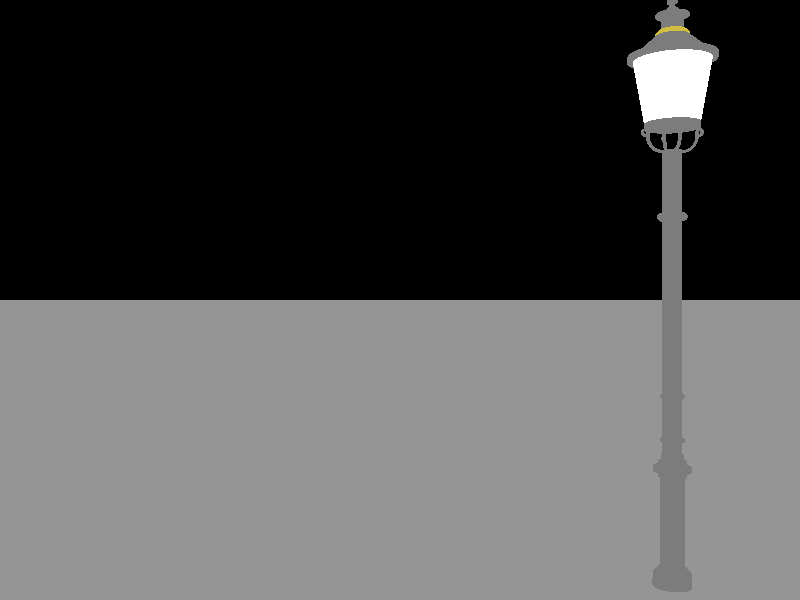 // This work is licensed under the Creative Commons Attribution-ShareAlike 3.0 Unported License.
// To view a copy of this license, visit http://creativecommons.org/licenses/by-sa/3.0/ or send a
// letter to Creative Commons, 444 Castro Street, Suite 900, Mountain View, California, 94041, USA.

// Persistence Of Vision raytracer sample file.
// Description: Old fashioned lamppost on a reflective floor
// File by Anton Raves
//
//  Updated: 2013/02/15 for 3.7
//
// -w320 -h240
// -w800 -h600 +a0.3

#version 3.7;

global_settings {
  assumed_gamma 1.0
  max_trace_level 5
}

#include "shapes.inc"
#include "colors.inc"

#declare Use_Arealights = true;
#if(Use_Arealights=false)
    #debug "Try Use_Arealights=true\n"
#end

camera
{
  location  <0, 95, -475>
  angle 50 // direction 1.4*z
  up        y
  right     x*image_width/image_height
  look_at   <0, 95, 0>
}


light_source { <190, 679, -250> color White
#if(Use_Arealights)
  area_light <25, 0, 0>, <0, 0, 25>, 5, 5
  adaptive 1
  jitter
#end
}

// To make things a little more interesting the light comes from ... a lightbulb
// This should use "looks_like"
light_source { <100, 179, -160> color Yellow * 1.5
#if(Use_Arealights)
  area_light <4, 0, 0>, <0, 0, 4>, 4, 4
  adaptive 1
  jitter
#end
}
sphere { <100, 179, -160>, 3
  texture { pigment { rgb<1, 1, 0.9> } finish { ambient 1 diffuse 1 } }
  no_shadow
}

// This is the glass2-texture from the TEXTURES.INC-file that I tweaked a little
#declare Glass_tex =
texture {
  pigment { color red 1 green 1 blue 1 filter .4 }
  finish { ambient .1 diffuse .1 reflection 0.5  phong 0.3 phong_size 60 }
}

// This is the gold-texture Mike Miller used in his SLUG1-scene
#declare Gold_tex =
texture {
  pigment { color red .64 green .51 blue .05 }
  finish { crand .02 ambient .3 diffuse .5 reflection .6 brilliance 8 specular .5 }
}

#declare Lamp_tex =
texture {
  pigment { color Gray20 }
  finish { ambient .1 phong .7 }
}

#declare Vent_cutout =
box { <-.5, -1.5, -1> <.5, 1.5, 1> }

#declare Collar_piece =
union {
  cylinder { .5*z, -.5*z, 1.5 translate <-4, 0, 0> }
  cylinder { .5*z, -.5*z, 1.5 translate <4, 0, 0> }
  box { <-4, -1.5, -.5> <4, 1.5, .5> }
}

#declare Collar =
union {
  object { Collar_piece }
  object { Collar_piece rotate -45*y }
  object { Collar_piece rotate -90*y }
  object { Collar_piece rotate -135*y }
  object { Collar_piece rotate -180*y }
  object { Collar_piece rotate -225*y }
  object { Collar_piece rotate -270*y }
  object { Collar_piece rotate -315*y }
}

#declare Little_feature =
union {
  sphere { <0, 0, 0>, 1 }
  triangle { <0, 2, 0> <0, 0, -1> <1, 0, 0> }
  triangle { <0, 2, 0> <0, 0, -1> <-1, 0, 0> }
}

#declare Little =
union {
  object { Little_feature translate <3.5, 0, 0> }
  object { Little_feature translate <3.5, 0, 0> rotate -45*y }
  object { Little_feature translate <3.5, 0, 0> rotate -90*y }
  object { Little_feature translate <3.5, 0, 0> rotate -135*y }
  object { Little_feature translate <3.5, 0, 0> rotate -180*y }
  object { Little_feature translate <3.5, 0, 0> rotate -225*y }
  object { Little_feature translate <3.5, 0, 0> rotate -270*y }
  object { Little_feature translate <3.5, 0, 0> rotate -315*y }
}

#declare support_piece =
difference {
  union {
    cylinder { .5*z, -.5*z 1.5 }
    box { <-1.5, -1.5, -.5> <0, 0, .5> }
  }
  cylinder { z, -z, .5 }
}

#declare support =
union {
  difference {
    cylinder { .5*z, -.5*z, 6 }
    cylinder { z, -z, 5 }
    plane { y, 0 inverse }
    plane { x, 0 }
  }
  object { support_piece translate <6.5, 1.5, 0> }
}

#declare Lamppost_stem =
union {
  cylinder { y, -y, 7 translate <0, 1, 0> }
  cylinder { .5*y, -.5*y, 6 translate <0, 2.5, 0> }
  cylinder { y, -y, 6.75 translate <0, 4, 0> }
  cone { y, 5, -y, 6.75 translate <0, 6, 0> }
  cylinder { 17*y, -17*y, 4.5 translate <0, 24, 0> }
  cylinder { y, -y, 5 translate <0, 41, 0> }
  cylinder { y, -y, 6.75 translate <0, 43, 0> }
  cylinder { y, -y, 5 translate <0, 45, 0> }
  cylinder { y, -y, 4 translate <0, 47.5, 0> }
  cylinder { 2*y, -2*y, 3.5 translate <0, 51, 0> }
  cylinder { .5*y, -.5*y, 4.5 translate <0, 53.5, 0> }
  cylinder { 53*y, -53*y, 3.5 translate <0, 107, 0> }
  object { Little translate <0, 69.5, 0> }
  object { Collar translate <0, 135.5, 0> }
  texture { Lamp_tex }
}

#declare Lamppost_head =
union {
  sphere { <0, 0, 0>, .5 texture { Gold_tex } translate <0, 29.5, 0> }
  cone { 1.5*y, 0, -1.5*y, 1 texture { Gold_tex } translate <0, 27.5, 0> }
  cylinder { .5*y, -.5*y, 2 translate <0, 25.5, 0> }
  cylinder { .5*y, -.5*y, 1 translate <0, 24.5, 0> }
  cone { 1.5*y, 1, -1.5*y, 4 translate <0, 22.5, 0> }
  cylinder { .5*y, -.5*y, 6 translate <0, 20.5, 0> }
  difference {
    cylinder { 2.5*y, -2.5*y, 4 translate <0, 17.5, 0> }
    object { Vent_cutout translate <4, 17.5, 0> }
    object { Vent_cutout translate <4, 17.5, 0> rotate -45*y }
    object { Vent_cutout translate <4, 17.5, 0> rotate -90*y }
    object { Vent_cutout translate <4, 17.5, 0> rotate -135*y }
    object { Vent_cutout translate <4, 17.5, 0> rotate -180*y }
    object { Vent_cutout translate <4, 17.5, 0> rotate -225*y }
    object { Vent_cutout translate <4, 17.5, 0> rotate -270*y }
    object { Vent_cutout translate <4, 17.5, 0> rotate -315*y }
  }
  cylinder { .5*y, -.5*y, 5 texture { Gold_tex } translate <0, 14.5, 0> }
  cylinder { .5*y, -.5*y, 6 texture { Gold_tex } translate <0, 13.5, 0> }
  cone { 3.5*y, 6, -3.5*y, 14 open translate <0, 9.5, 0> }
  difference {
    cylinder { y, -y, 16 translate <0, 5, 0> }
    cylinder { 2*y, -2*y, 12 translate <0, 5, 0> }
  }
  cone { 11.5*y, 14, -11.5*y, 10 interior {ior 1.5} texture { Glass_tex } translate <0, -7.5, 0> }
  object {
    difference {
      cylinder { y, -y, 10 translate <0, -20, 0> }
      cylinder { 2*y, -2*y, 8 translate <0, -20, 0> }
    }
  }
  box { <-9, -21, -1> <9, -19, 1> no_shadow }
  box { <-1, -21, -9> <1, -19, 9> no_shadow }
  object { support translate <3.5, -24, 0> no_shadow }
  object { support translate <3.5, -24, 0> rotate 90*y no_shadow }
  object { support translate <3.5, -24, 0> rotate 180*y no_shadow }
  object { support translate <3.5, -24, 0> rotate 270*y no_shadow }
  cylinder { 4.5*y, -4.5*y, 1.5 texture { Gold_tex } translate <0, 9.5, 0> }
  texture { Lamp_tex }
}

#declare Lamppost =
union {
  object { Lamppost_stem }
  object { Lamppost_head translate <0, 189, 0> }
}

object { Lamppost translate <100, -10, -160> }
plane { y, -10
  texture {
    pigment { color Gray30 }
    finish { ambient .2 reflection .4 }
  }
}
